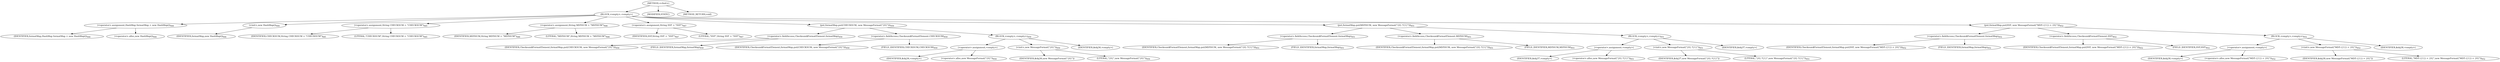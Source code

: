 digraph "&lt;clinit&gt;" {  
"1724" [label = <(METHOD,&lt;clinit&gt;)> ]
"1725" [label = <(BLOCK,&lt;empty&gt;,&lt;empty&gt;)> ]
"1726" [label = <(&lt;operator&gt;.assignment,HashMap formatMap = new HashMap())<SUB>644</SUB>> ]
"1727" [label = <(IDENTIFIER,formatMap,HashMap formatMap = new HashMap())<SUB>644</SUB>> ]
"1728" [label = <(&lt;operator&gt;.alloc,new HashMap())<SUB>644</SUB>> ]
"1729" [label = <(&lt;init&gt;,new HashMap())<SUB>644</SUB>> ]
"66" [label = <(IDENTIFIER,formatMap,new HashMap())<SUB>644</SUB>> ]
"1730" [label = <(&lt;operator&gt;.assignment,String CHECKSUM = &quot;CHECKSUM&quot;)<SUB>645</SUB>> ]
"1731" [label = <(IDENTIFIER,CHECKSUM,String CHECKSUM = &quot;CHECKSUM&quot;)<SUB>645</SUB>> ]
"1732" [label = <(LITERAL,&quot;CHECKSUM&quot;,String CHECKSUM = &quot;CHECKSUM&quot;)<SUB>645</SUB>> ]
"1733" [label = <(&lt;operator&gt;.assignment,String MD5SUM = &quot;MD5SUM&quot;)<SUB>646</SUB>> ]
"1734" [label = <(IDENTIFIER,MD5SUM,String MD5SUM = &quot;MD5SUM&quot;)<SUB>646</SUB>> ]
"1735" [label = <(LITERAL,&quot;MD5SUM&quot;,String MD5SUM = &quot;MD5SUM&quot;)<SUB>646</SUB>> ]
"1736" [label = <(&lt;operator&gt;.assignment,String SVF = &quot;SVF&quot;)<SUB>647</SUB>> ]
"1737" [label = <(IDENTIFIER,SVF,String SVF = &quot;SVF&quot;)<SUB>647</SUB>> ]
"1738" [label = <(LITERAL,&quot;SVF&quot;,String SVF = &quot;SVF&quot;)<SUB>647</SUB>> ]
"1739" [label = <(put,formatMap.put(CHECKSUM, new MessageFormat(&quot;{0}&quot;)))<SUB>650</SUB>> ]
"1740" [label = <(&lt;operator&gt;.fieldAccess,Checksum$FormatElement.formatMap)<SUB>650</SUB>> ]
"1741" [label = <(IDENTIFIER,Checksum$FormatElement,formatMap.put(CHECKSUM, new MessageFormat(&quot;{0}&quot;)))<SUB>650</SUB>> ]
"1742" [label = <(FIELD_IDENTIFIER,formatMap,formatMap)<SUB>650</SUB>> ]
"1743" [label = <(&lt;operator&gt;.fieldAccess,Checksum$FormatElement.CHECKSUM)<SUB>650</SUB>> ]
"1744" [label = <(IDENTIFIER,Checksum$FormatElement,formatMap.put(CHECKSUM, new MessageFormat(&quot;{0}&quot;)))<SUB>650</SUB>> ]
"1745" [label = <(FIELD_IDENTIFIER,CHECKSUM,CHECKSUM)<SUB>650</SUB>> ]
"1746" [label = <(BLOCK,&lt;empty&gt;,&lt;empty&gt;)<SUB>650</SUB>> ]
"1747" [label = <(&lt;operator&gt;.assignment,&lt;empty&gt;)> ]
"1748" [label = <(IDENTIFIER,$obj36,&lt;empty&gt;)> ]
"1749" [label = <(&lt;operator&gt;.alloc,new MessageFormat(&quot;{0}&quot;))<SUB>650</SUB>> ]
"1750" [label = <(&lt;init&gt;,new MessageFormat(&quot;{0}&quot;))<SUB>650</SUB>> ]
"1751" [label = <(IDENTIFIER,$obj36,new MessageFormat(&quot;{0}&quot;))> ]
"1752" [label = <(LITERAL,&quot;{0}&quot;,new MessageFormat(&quot;{0}&quot;))<SUB>650</SUB>> ]
"1753" [label = <(IDENTIFIER,$obj36,&lt;empty&gt;)> ]
"1754" [label = <(put,formatMap.put(MD5SUM, new MessageFormat(&quot;{0} *{1}&quot;)))<SUB>651</SUB>> ]
"1755" [label = <(&lt;operator&gt;.fieldAccess,Checksum$FormatElement.formatMap)<SUB>651</SUB>> ]
"1756" [label = <(IDENTIFIER,Checksum$FormatElement,formatMap.put(MD5SUM, new MessageFormat(&quot;{0} *{1}&quot;)))<SUB>651</SUB>> ]
"1757" [label = <(FIELD_IDENTIFIER,formatMap,formatMap)<SUB>651</SUB>> ]
"1758" [label = <(&lt;operator&gt;.fieldAccess,Checksum$FormatElement.MD5SUM)<SUB>651</SUB>> ]
"1759" [label = <(IDENTIFIER,Checksum$FormatElement,formatMap.put(MD5SUM, new MessageFormat(&quot;{0} *{1}&quot;)))<SUB>651</SUB>> ]
"1760" [label = <(FIELD_IDENTIFIER,MD5SUM,MD5SUM)<SUB>651</SUB>> ]
"1761" [label = <(BLOCK,&lt;empty&gt;,&lt;empty&gt;)<SUB>651</SUB>> ]
"1762" [label = <(&lt;operator&gt;.assignment,&lt;empty&gt;)> ]
"1763" [label = <(IDENTIFIER,$obj37,&lt;empty&gt;)> ]
"1764" [label = <(&lt;operator&gt;.alloc,new MessageFormat(&quot;{0} *{1}&quot;))<SUB>651</SUB>> ]
"1765" [label = <(&lt;init&gt;,new MessageFormat(&quot;{0} *{1}&quot;))<SUB>651</SUB>> ]
"1766" [label = <(IDENTIFIER,$obj37,new MessageFormat(&quot;{0} *{1}&quot;))> ]
"1767" [label = <(LITERAL,&quot;{0} *{1}&quot;,new MessageFormat(&quot;{0} *{1}&quot;))<SUB>651</SUB>> ]
"1768" [label = <(IDENTIFIER,$obj37,&lt;empty&gt;)> ]
"1769" [label = <(put,formatMap.put(SVF, new MessageFormat(&quot;MD5 ({1}) = {0}&quot;)))<SUB>652</SUB>> ]
"1770" [label = <(&lt;operator&gt;.fieldAccess,Checksum$FormatElement.formatMap)<SUB>652</SUB>> ]
"1771" [label = <(IDENTIFIER,Checksum$FormatElement,formatMap.put(SVF, new MessageFormat(&quot;MD5 ({1}) = {0}&quot;)))<SUB>652</SUB>> ]
"1772" [label = <(FIELD_IDENTIFIER,formatMap,formatMap)<SUB>652</SUB>> ]
"1773" [label = <(&lt;operator&gt;.fieldAccess,Checksum$FormatElement.SVF)<SUB>652</SUB>> ]
"1774" [label = <(IDENTIFIER,Checksum$FormatElement,formatMap.put(SVF, new MessageFormat(&quot;MD5 ({1}) = {0}&quot;)))<SUB>652</SUB>> ]
"1775" [label = <(FIELD_IDENTIFIER,SVF,SVF)<SUB>652</SUB>> ]
"1776" [label = <(BLOCK,&lt;empty&gt;,&lt;empty&gt;)<SUB>652</SUB>> ]
"1777" [label = <(&lt;operator&gt;.assignment,&lt;empty&gt;)> ]
"1778" [label = <(IDENTIFIER,$obj38,&lt;empty&gt;)> ]
"1779" [label = <(&lt;operator&gt;.alloc,new MessageFormat(&quot;MD5 ({1}) = {0}&quot;))<SUB>652</SUB>> ]
"1780" [label = <(&lt;init&gt;,new MessageFormat(&quot;MD5 ({1}) = {0}&quot;))<SUB>652</SUB>> ]
"1781" [label = <(IDENTIFIER,$obj38,new MessageFormat(&quot;MD5 ({1}) = {0}&quot;))> ]
"1782" [label = <(LITERAL,&quot;MD5 ({1}) = {0}&quot;,new MessageFormat(&quot;MD5 ({1}) = {0}&quot;))<SUB>652</SUB>> ]
"1783" [label = <(IDENTIFIER,$obj38,&lt;empty&gt;)> ]
"1784" [label = <(MODIFIER,STATIC)> ]
"1785" [label = <(METHOD_RETURN,void)> ]
  "1724" -> "1725" 
  "1724" -> "1784" 
  "1724" -> "1785" 
  "1725" -> "1726" 
  "1725" -> "1729" 
  "1725" -> "1730" 
  "1725" -> "1733" 
  "1725" -> "1736" 
  "1725" -> "1739" 
  "1725" -> "1754" 
  "1725" -> "1769" 
  "1726" -> "1727" 
  "1726" -> "1728" 
  "1729" -> "66" 
  "1730" -> "1731" 
  "1730" -> "1732" 
  "1733" -> "1734" 
  "1733" -> "1735" 
  "1736" -> "1737" 
  "1736" -> "1738" 
  "1739" -> "1740" 
  "1739" -> "1743" 
  "1739" -> "1746" 
  "1740" -> "1741" 
  "1740" -> "1742" 
  "1743" -> "1744" 
  "1743" -> "1745" 
  "1746" -> "1747" 
  "1746" -> "1750" 
  "1746" -> "1753" 
  "1747" -> "1748" 
  "1747" -> "1749" 
  "1750" -> "1751" 
  "1750" -> "1752" 
  "1754" -> "1755" 
  "1754" -> "1758" 
  "1754" -> "1761" 
  "1755" -> "1756" 
  "1755" -> "1757" 
  "1758" -> "1759" 
  "1758" -> "1760" 
  "1761" -> "1762" 
  "1761" -> "1765" 
  "1761" -> "1768" 
  "1762" -> "1763" 
  "1762" -> "1764" 
  "1765" -> "1766" 
  "1765" -> "1767" 
  "1769" -> "1770" 
  "1769" -> "1773" 
  "1769" -> "1776" 
  "1770" -> "1771" 
  "1770" -> "1772" 
  "1773" -> "1774" 
  "1773" -> "1775" 
  "1776" -> "1777" 
  "1776" -> "1780" 
  "1776" -> "1783" 
  "1777" -> "1778" 
  "1777" -> "1779" 
  "1780" -> "1781" 
  "1780" -> "1782" 
}
